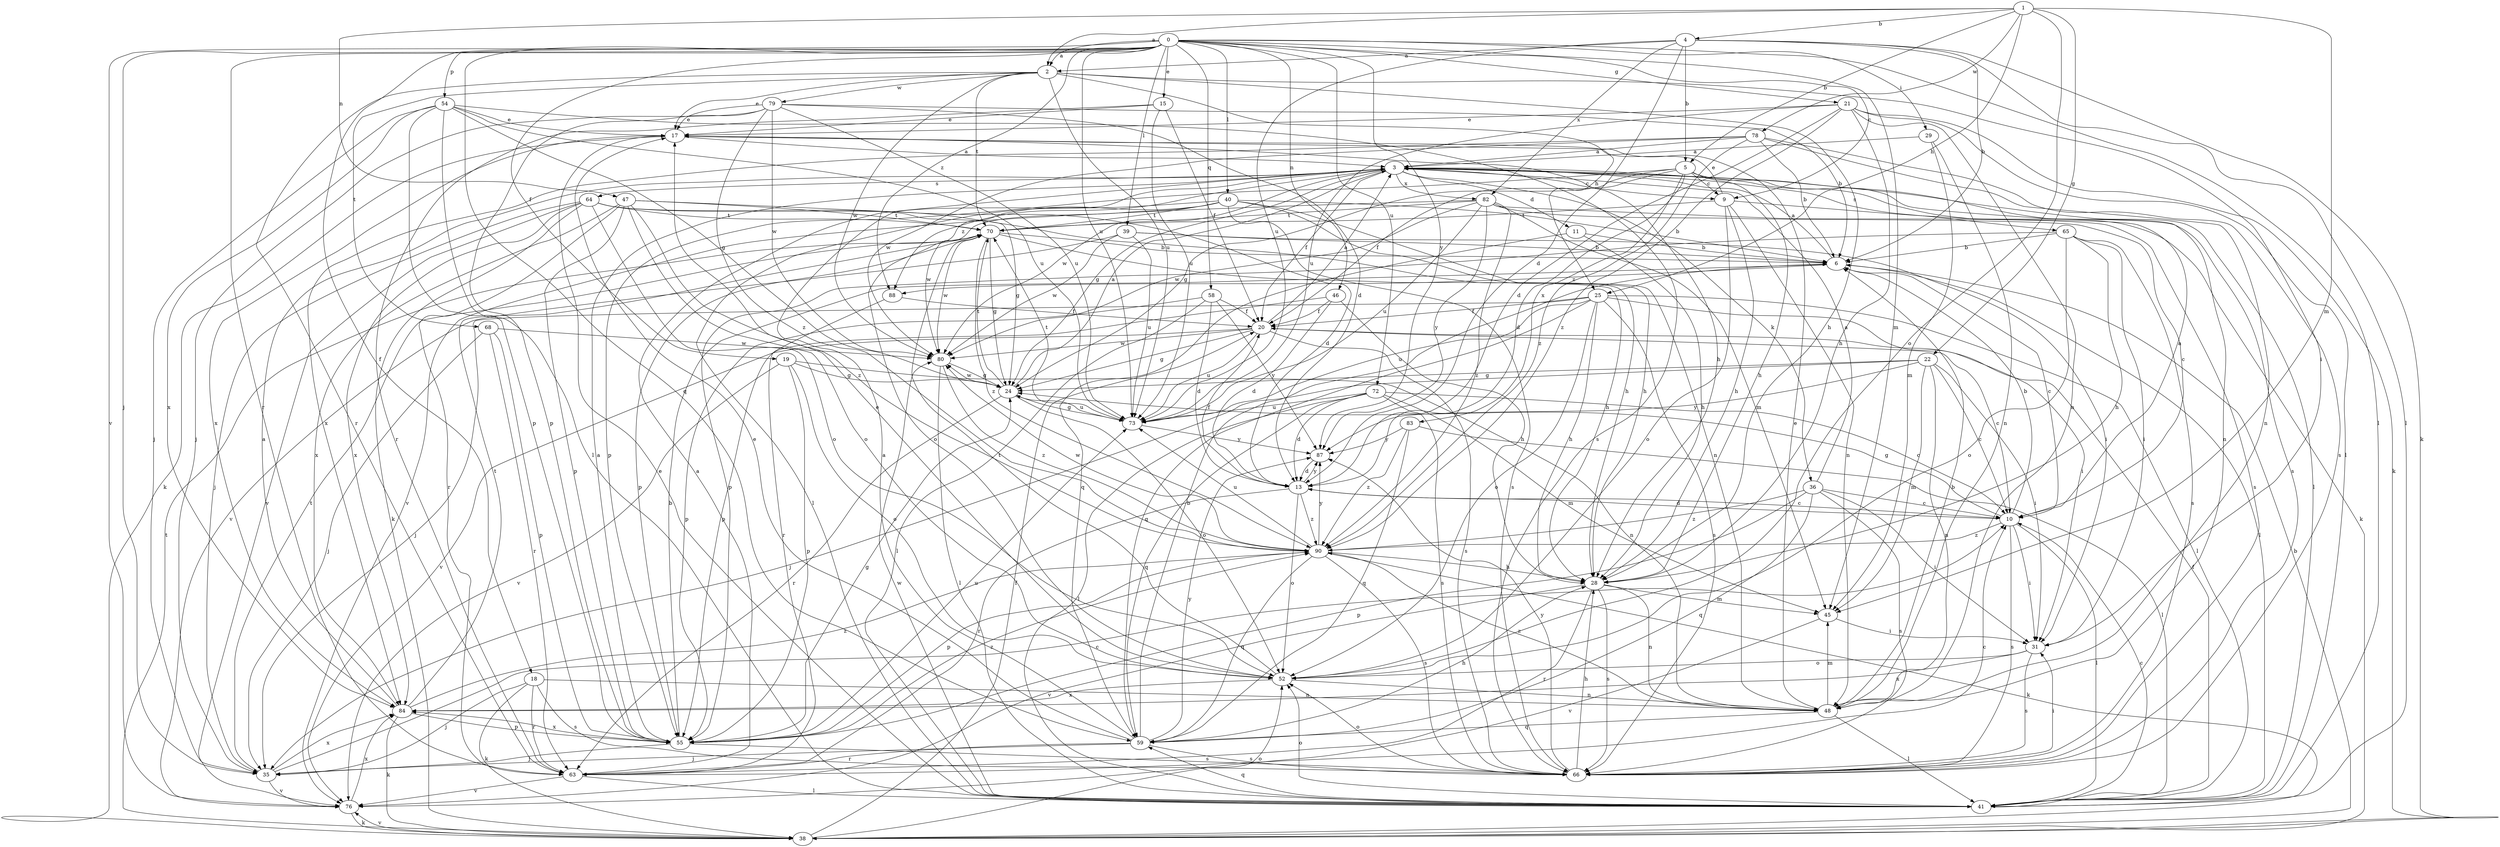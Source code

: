 strict digraph  {
0;
1;
2;
3;
4;
5;
6;
9;
10;
11;
13;
15;
17;
18;
19;
20;
21;
22;
24;
25;
28;
29;
31;
35;
36;
38;
39;
40;
41;
45;
46;
47;
48;
52;
54;
55;
58;
59;
63;
64;
65;
66;
68;
70;
72;
73;
76;
78;
79;
80;
82;
83;
84;
87;
88;
90;
0 -> 2  [label=a];
0 -> 9  [label=c];
0 -> 15  [label=e];
0 -> 18  [label=f];
0 -> 19  [label=f];
0 -> 21  [label=g];
0 -> 29  [label=i];
0 -> 35  [label=j];
0 -> 39  [label=l];
0 -> 40  [label=l];
0 -> 41  [label=l];
0 -> 45  [label=m];
0 -> 46  [label=n];
0 -> 54  [label=p];
0 -> 58  [label=q];
0 -> 59  [label=q];
0 -> 63  [label=r];
0 -> 72  [label=u];
0 -> 73  [label=u];
0 -> 76  [label=v];
0 -> 87  [label=y];
0 -> 88  [label=z];
1 -> 2  [label=a];
1 -> 4  [label=b];
1 -> 5  [label=b];
1 -> 22  [label=g];
1 -> 25  [label=h];
1 -> 45  [label=m];
1 -> 47  [label=n];
1 -> 52  [label=o];
1 -> 78  [label=w];
2 -> 17  [label=e];
2 -> 25  [label=h];
2 -> 28  [label=h];
2 -> 31  [label=i];
2 -> 63  [label=r];
2 -> 68  [label=t];
2 -> 70  [label=t];
2 -> 73  [label=u];
2 -> 79  [label=w];
2 -> 80  [label=w];
3 -> 9  [label=c];
3 -> 11  [label=d];
3 -> 20  [label=f];
3 -> 24  [label=g];
3 -> 36  [label=k];
3 -> 41  [label=l];
3 -> 64  [label=s];
3 -> 65  [label=s];
3 -> 66  [label=s];
3 -> 80  [label=w];
3 -> 82  [label=x];
3 -> 88  [label=z];
4 -> 2  [label=a];
4 -> 5  [label=b];
4 -> 6  [label=b];
4 -> 13  [label=d];
4 -> 38  [label=k];
4 -> 41  [label=l];
4 -> 73  [label=u];
4 -> 82  [label=x];
5 -> 9  [label=c];
5 -> 13  [label=d];
5 -> 20  [label=f];
5 -> 24  [label=g];
5 -> 28  [label=h];
5 -> 48  [label=n];
5 -> 55  [label=p];
5 -> 83  [label=x];
6 -> 3  [label=a];
6 -> 10  [label=c];
6 -> 41  [label=l];
6 -> 88  [label=z];
9 -> 17  [label=e];
9 -> 28  [label=h];
9 -> 38  [label=k];
9 -> 48  [label=n];
9 -> 52  [label=o];
9 -> 70  [label=t];
10 -> 3  [label=a];
10 -> 6  [label=b];
10 -> 13  [label=d];
10 -> 24  [label=g];
10 -> 31  [label=i];
10 -> 41  [label=l];
10 -> 66  [label=s];
10 -> 90  [label=z];
11 -> 6  [label=b];
11 -> 28  [label=h];
11 -> 59  [label=q];
13 -> 10  [label=c];
13 -> 20  [label=f];
13 -> 52  [label=o];
13 -> 63  [label=r];
13 -> 87  [label=y];
13 -> 90  [label=z];
15 -> 17  [label=e];
15 -> 20  [label=f];
15 -> 63  [label=r];
15 -> 73  [label=u];
17 -> 3  [label=a];
17 -> 28  [label=h];
17 -> 38  [label=k];
17 -> 84  [label=x];
18 -> 35  [label=j];
18 -> 38  [label=k];
18 -> 48  [label=n];
18 -> 63  [label=r];
18 -> 66  [label=s];
19 -> 24  [label=g];
19 -> 48  [label=n];
19 -> 52  [label=o];
19 -> 55  [label=p];
19 -> 76  [label=v];
20 -> 3  [label=a];
20 -> 10  [label=c];
20 -> 24  [label=g];
20 -> 66  [label=s];
20 -> 73  [label=u];
20 -> 76  [label=v];
20 -> 80  [label=w];
21 -> 13  [label=d];
21 -> 17  [label=e];
21 -> 28  [label=h];
21 -> 38  [label=k];
21 -> 41  [label=l];
21 -> 48  [label=n];
21 -> 73  [label=u];
21 -> 90  [label=z];
22 -> 10  [label=c];
22 -> 24  [label=g];
22 -> 31  [label=i];
22 -> 35  [label=j];
22 -> 45  [label=m];
22 -> 48  [label=n];
22 -> 87  [label=y];
24 -> 3  [label=a];
24 -> 52  [label=o];
24 -> 63  [label=r];
24 -> 70  [label=t];
24 -> 73  [label=u];
24 -> 80  [label=w];
25 -> 20  [label=f];
25 -> 28  [label=h];
25 -> 31  [label=i];
25 -> 35  [label=j];
25 -> 41  [label=l];
25 -> 52  [label=o];
25 -> 59  [label=q];
25 -> 66  [label=s];
25 -> 73  [label=u];
28 -> 45  [label=m];
28 -> 48  [label=n];
28 -> 63  [label=r];
28 -> 66  [label=s];
28 -> 76  [label=v];
29 -> 3  [label=a];
29 -> 45  [label=m];
29 -> 48  [label=n];
31 -> 52  [label=o];
31 -> 66  [label=s];
31 -> 84  [label=x];
35 -> 10  [label=c];
35 -> 70  [label=t];
35 -> 76  [label=v];
35 -> 84  [label=x];
36 -> 3  [label=a];
36 -> 10  [label=c];
36 -> 31  [label=i];
36 -> 55  [label=p];
36 -> 59  [label=q];
36 -> 66  [label=s];
36 -> 90  [label=z];
38 -> 6  [label=b];
38 -> 20  [label=f];
38 -> 52  [label=o];
38 -> 70  [label=t];
38 -> 76  [label=v];
39 -> 6  [label=b];
39 -> 31  [label=i];
39 -> 73  [label=u];
39 -> 76  [label=v];
39 -> 80  [label=w];
40 -> 6  [label=b];
40 -> 28  [label=h];
40 -> 41  [label=l];
40 -> 48  [label=n];
40 -> 52  [label=o];
40 -> 66  [label=s];
40 -> 70  [label=t];
40 -> 80  [label=w];
41 -> 10  [label=c];
41 -> 17  [label=e];
41 -> 20  [label=f];
41 -> 52  [label=o];
41 -> 59  [label=q];
41 -> 80  [label=w];
45 -> 31  [label=i];
45 -> 76  [label=v];
46 -> 13  [label=d];
46 -> 20  [label=f];
46 -> 28  [label=h];
46 -> 55  [label=p];
47 -> 13  [label=d];
47 -> 52  [label=o];
47 -> 55  [label=p];
47 -> 63  [label=r];
47 -> 70  [label=t];
47 -> 84  [label=x];
47 -> 90  [label=z];
48 -> 6  [label=b];
48 -> 17  [label=e];
48 -> 41  [label=l];
48 -> 45  [label=m];
48 -> 59  [label=q];
48 -> 90  [label=z];
52 -> 17  [label=e];
52 -> 48  [label=n];
52 -> 70  [label=t];
52 -> 84  [label=x];
54 -> 17  [label=e];
54 -> 24  [label=g];
54 -> 35  [label=j];
54 -> 41  [label=l];
54 -> 55  [label=p];
54 -> 66  [label=s];
54 -> 73  [label=u];
54 -> 84  [label=x];
55 -> 3  [label=a];
55 -> 6  [label=b];
55 -> 24  [label=g];
55 -> 35  [label=j];
55 -> 66  [label=s];
55 -> 73  [label=u];
55 -> 84  [label=x];
55 -> 90  [label=z];
58 -> 13  [label=d];
58 -> 20  [label=f];
58 -> 41  [label=l];
58 -> 55  [label=p];
58 -> 87  [label=y];
59 -> 3  [label=a];
59 -> 6  [label=b];
59 -> 17  [label=e];
59 -> 28  [label=h];
59 -> 35  [label=j];
59 -> 63  [label=r];
59 -> 66  [label=s];
59 -> 87  [label=y];
63 -> 3  [label=a];
63 -> 10  [label=c];
63 -> 41  [label=l];
63 -> 76  [label=v];
64 -> 24  [label=g];
64 -> 28  [label=h];
64 -> 35  [label=j];
64 -> 38  [label=k];
64 -> 52  [label=o];
64 -> 70  [label=t];
64 -> 76  [label=v];
64 -> 84  [label=x];
65 -> 6  [label=b];
65 -> 28  [label=h];
65 -> 31  [label=i];
65 -> 52  [label=o];
65 -> 55  [label=p];
65 -> 66  [label=s];
66 -> 28  [label=h];
66 -> 31  [label=i];
66 -> 52  [label=o];
66 -> 87  [label=y];
68 -> 35  [label=j];
68 -> 55  [label=p];
68 -> 63  [label=r];
68 -> 80  [label=w];
70 -> 6  [label=b];
70 -> 24  [label=g];
70 -> 28  [label=h];
70 -> 55  [label=p];
70 -> 80  [label=w];
70 -> 90  [label=z];
72 -> 10  [label=c];
72 -> 13  [label=d];
72 -> 41  [label=l];
72 -> 45  [label=m];
72 -> 59  [label=q];
72 -> 66  [label=s];
72 -> 73  [label=u];
73 -> 24  [label=g];
73 -> 70  [label=t];
73 -> 87  [label=y];
76 -> 38  [label=k];
76 -> 84  [label=x];
78 -> 3  [label=a];
78 -> 6  [label=b];
78 -> 48  [label=n];
78 -> 66  [label=s];
78 -> 80  [label=w];
78 -> 84  [label=x];
78 -> 90  [label=z];
79 -> 6  [label=b];
79 -> 13  [label=d];
79 -> 17  [label=e];
79 -> 35  [label=j];
79 -> 55  [label=p];
79 -> 73  [label=u];
79 -> 80  [label=w];
79 -> 90  [label=z];
80 -> 24  [label=g];
80 -> 41  [label=l];
80 -> 90  [label=z];
82 -> 10  [label=c];
82 -> 45  [label=m];
82 -> 66  [label=s];
82 -> 70  [label=t];
82 -> 73  [label=u];
82 -> 76  [label=v];
82 -> 80  [label=w];
82 -> 87  [label=y];
82 -> 90  [label=z];
83 -> 41  [label=l];
83 -> 59  [label=q];
83 -> 87  [label=y];
83 -> 90  [label=z];
84 -> 3  [label=a];
84 -> 38  [label=k];
84 -> 55  [label=p];
84 -> 70  [label=t];
84 -> 90  [label=z];
87 -> 13  [label=d];
88 -> 20  [label=f];
88 -> 63  [label=r];
90 -> 28  [label=h];
90 -> 38  [label=k];
90 -> 55  [label=p];
90 -> 59  [label=q];
90 -> 66  [label=s];
90 -> 73  [label=u];
90 -> 80  [label=w];
90 -> 87  [label=y];
}
